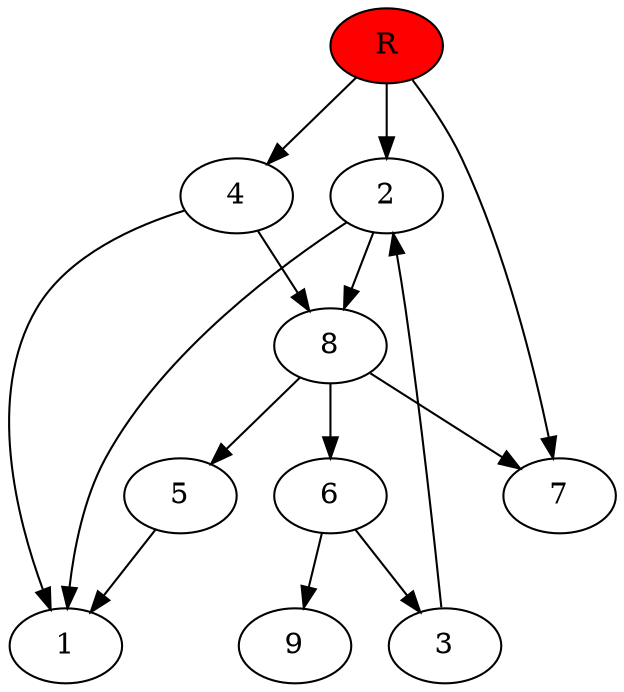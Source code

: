 digraph prb39650 {
	1
	2
	3
	4
	5
	6
	7
	8
	R [fillcolor="#ff0000" style=filled]
	2 -> 1
	2 -> 8
	3 -> 2
	4 -> 1
	4 -> 8
	5 -> 1
	6 -> 3
	6 -> 9
	8 -> 5
	8 -> 6
	8 -> 7
	R -> 2
	R -> 4
	R -> 7
}
